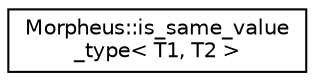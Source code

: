 digraph "Graphical Class Hierarchy"
{
 // LATEX_PDF_SIZE
  edge [fontname="Helvetica",fontsize="10",labelfontname="Helvetica",labelfontsize="10"];
  node [fontname="Helvetica",fontsize="10",shape=record];
  rankdir="LR";
  Node0 [label="Morpheus::is_same_value\l_type\< T1, T2 \>",height=0.2,width=0.4,color="black", fillcolor="white", style="filled",URL="$classMorpheus_1_1is__same__value__type.html",tooltip="Checks if the two types are of type value_type and the same."];
}
